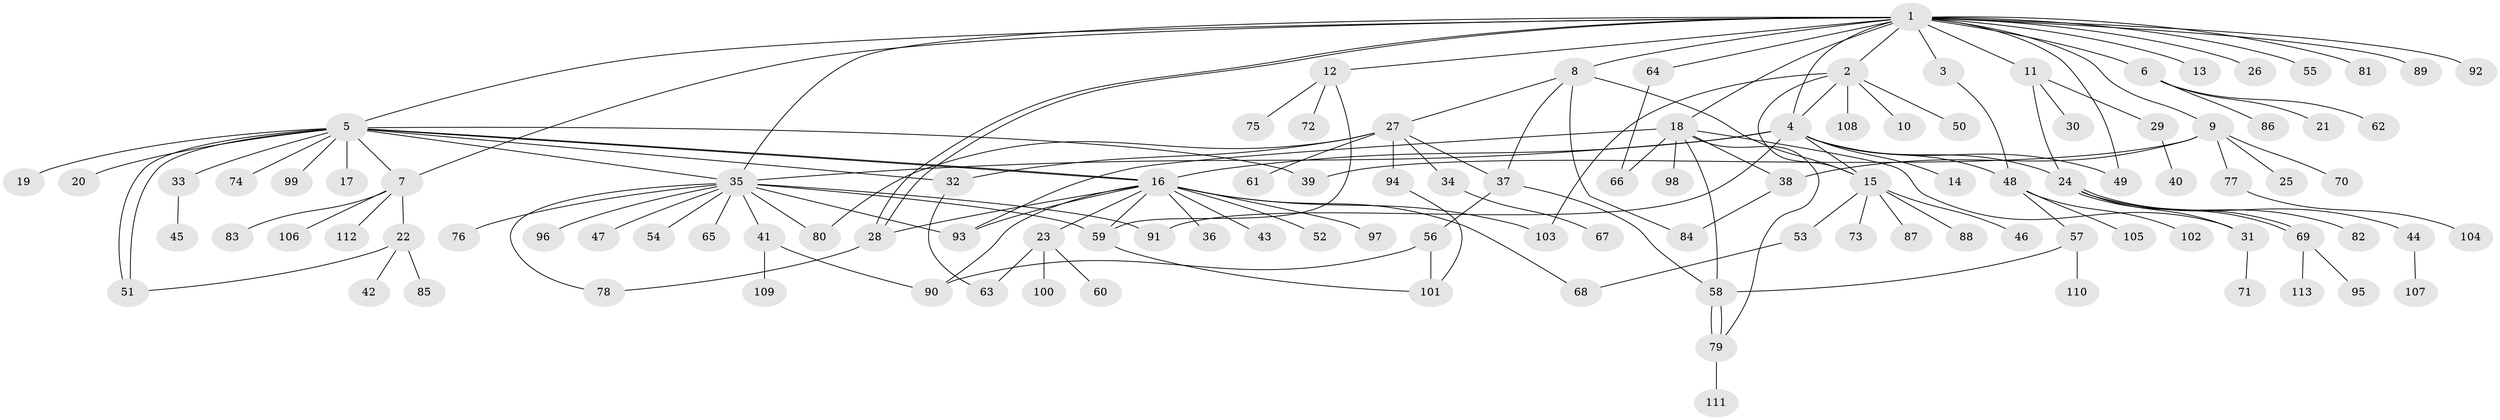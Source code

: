 // coarse degree distribution, {21: 0.011764705882352941, 6: 0.03529411764705882, 12: 0.011764705882352941, 14: 0.023529411764705882, 3: 0.08235294117647059, 5: 0.03529411764705882, 7: 0.023529411764705882, 8: 0.023529411764705882, 1: 0.5411764705882353, 4: 0.023529411764705882, 2: 0.17647058823529413, 15: 0.011764705882352941}
// Generated by graph-tools (version 1.1) at 2025/23/03/03/25 07:23:54]
// undirected, 113 vertices, 153 edges
graph export_dot {
graph [start="1"]
  node [color=gray90,style=filled];
  1;
  2;
  3;
  4;
  5;
  6;
  7;
  8;
  9;
  10;
  11;
  12;
  13;
  14;
  15;
  16;
  17;
  18;
  19;
  20;
  21;
  22;
  23;
  24;
  25;
  26;
  27;
  28;
  29;
  30;
  31;
  32;
  33;
  34;
  35;
  36;
  37;
  38;
  39;
  40;
  41;
  42;
  43;
  44;
  45;
  46;
  47;
  48;
  49;
  50;
  51;
  52;
  53;
  54;
  55;
  56;
  57;
  58;
  59;
  60;
  61;
  62;
  63;
  64;
  65;
  66;
  67;
  68;
  69;
  70;
  71;
  72;
  73;
  74;
  75;
  76;
  77;
  78;
  79;
  80;
  81;
  82;
  83;
  84;
  85;
  86;
  87;
  88;
  89;
  90;
  91;
  92;
  93;
  94;
  95;
  96;
  97;
  98;
  99;
  100;
  101;
  102;
  103;
  104;
  105;
  106;
  107;
  108;
  109;
  110;
  111;
  112;
  113;
  1 -- 2;
  1 -- 3;
  1 -- 4;
  1 -- 5;
  1 -- 6;
  1 -- 7;
  1 -- 8;
  1 -- 9;
  1 -- 11;
  1 -- 12;
  1 -- 13;
  1 -- 18;
  1 -- 26;
  1 -- 28;
  1 -- 28;
  1 -- 35;
  1 -- 49;
  1 -- 55;
  1 -- 64;
  1 -- 81;
  1 -- 89;
  1 -- 92;
  2 -- 4;
  2 -- 10;
  2 -- 15;
  2 -- 50;
  2 -- 103;
  2 -- 108;
  3 -- 48;
  4 -- 14;
  4 -- 15;
  4 -- 16;
  4 -- 24;
  4 -- 35;
  4 -- 48;
  4 -- 49;
  4 -- 91;
  5 -- 7;
  5 -- 16;
  5 -- 16;
  5 -- 17;
  5 -- 19;
  5 -- 20;
  5 -- 32;
  5 -- 33;
  5 -- 35;
  5 -- 39;
  5 -- 51;
  5 -- 51;
  5 -- 74;
  5 -- 99;
  6 -- 21;
  6 -- 62;
  6 -- 86;
  7 -- 22;
  7 -- 83;
  7 -- 106;
  7 -- 112;
  8 -- 15;
  8 -- 27;
  8 -- 37;
  8 -- 84;
  9 -- 25;
  9 -- 38;
  9 -- 39;
  9 -- 70;
  9 -- 77;
  11 -- 24;
  11 -- 29;
  11 -- 30;
  12 -- 59;
  12 -- 72;
  12 -- 75;
  15 -- 46;
  15 -- 53;
  15 -- 73;
  15 -- 87;
  15 -- 88;
  16 -- 23;
  16 -- 28;
  16 -- 36;
  16 -- 43;
  16 -- 52;
  16 -- 59;
  16 -- 68;
  16 -- 90;
  16 -- 93;
  16 -- 97;
  16 -- 103;
  18 -- 31;
  18 -- 38;
  18 -- 58;
  18 -- 66;
  18 -- 79;
  18 -- 93;
  18 -- 98;
  22 -- 42;
  22 -- 51;
  22 -- 85;
  23 -- 60;
  23 -- 63;
  23 -- 100;
  24 -- 31;
  24 -- 44;
  24 -- 69;
  24 -- 69;
  24 -- 82;
  27 -- 32;
  27 -- 34;
  27 -- 37;
  27 -- 61;
  27 -- 80;
  27 -- 94;
  28 -- 78;
  29 -- 40;
  31 -- 71;
  32 -- 63;
  33 -- 45;
  34 -- 67;
  35 -- 41;
  35 -- 47;
  35 -- 54;
  35 -- 59;
  35 -- 65;
  35 -- 76;
  35 -- 78;
  35 -- 80;
  35 -- 91;
  35 -- 93;
  35 -- 96;
  37 -- 56;
  37 -- 58;
  38 -- 84;
  41 -- 90;
  41 -- 109;
  44 -- 107;
  48 -- 57;
  48 -- 102;
  48 -- 105;
  53 -- 68;
  56 -- 90;
  56 -- 101;
  57 -- 58;
  57 -- 110;
  58 -- 79;
  58 -- 79;
  59 -- 101;
  64 -- 66;
  69 -- 95;
  69 -- 113;
  77 -- 104;
  79 -- 111;
  94 -- 101;
}
